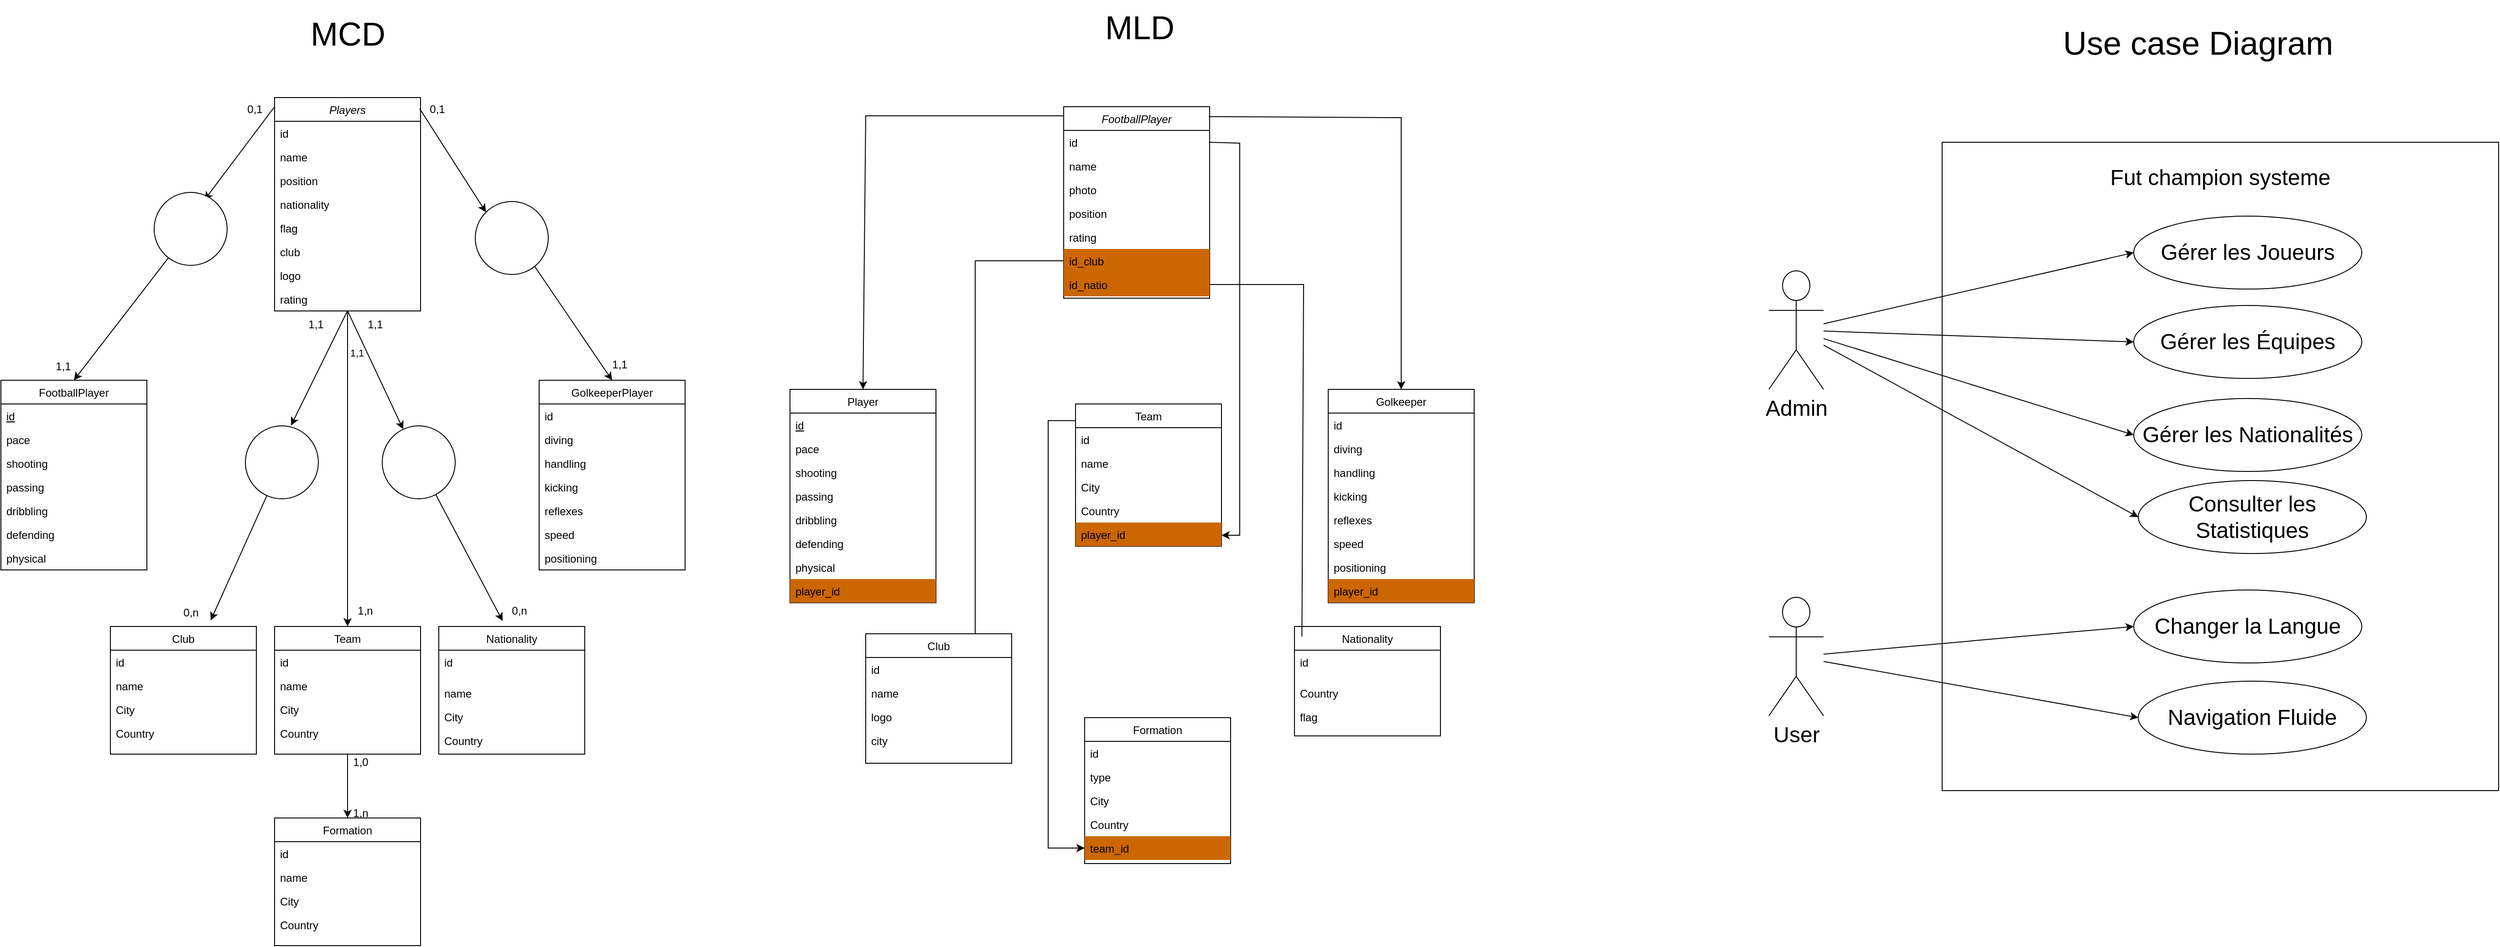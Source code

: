 <mxfile version="25.0.3" pages="3">
  <diagram id="C5RBs43oDa-KdzZeNtuy" name="Page-1">
    <mxGraphModel dx="4387" dy="1326" grid="1" gridSize="10" guides="1" tooltips="1" connect="1" arrows="1" fold="1" page="1" pageScale="1" pageWidth="827" pageHeight="1169" math="0" shadow="0">
      <root>
        <mxCell id="WIyWlLk6GJQsqaUBKTNV-0" />
        <mxCell id="WIyWlLk6GJQsqaUBKTNV-1" parent="WIyWlLk6GJQsqaUBKTNV-0" />
        <mxCell id="zkfFHV4jXpPFQw0GAbJ--0" value="Players" style="swimlane;fontStyle=2;align=center;verticalAlign=top;childLayout=stackLayout;horizontal=1;startSize=26;horizontalStack=0;resizeParent=1;resizeLast=0;collapsible=1;marginBottom=0;rounded=0;shadow=0;strokeWidth=1;" parent="WIyWlLk6GJQsqaUBKTNV-1" vertex="1">
          <mxGeometry x="-488" y="110" width="160" height="234" as="geometry">
            <mxRectangle x="230" y="140" width="160" height="26" as="alternateBounds" />
          </mxGeometry>
        </mxCell>
        <mxCell id="zkfFHV4jXpPFQw0GAbJ--5" value="id" style="text;align=left;verticalAlign=top;spacingLeft=4;spacingRight=4;overflow=hidden;rotatable=0;points=[[0,0.5],[1,0.5]];portConstraint=eastwest;" parent="zkfFHV4jXpPFQw0GAbJ--0" vertex="1">
          <mxGeometry y="26" width="160" height="26" as="geometry" />
        </mxCell>
        <mxCell id="zkfFHV4jXpPFQw0GAbJ--1" value="name" style="text;align=left;verticalAlign=top;spacingLeft=4;spacingRight=4;overflow=hidden;rotatable=0;points=[[0,0.5],[1,0.5]];portConstraint=eastwest;" parent="zkfFHV4jXpPFQw0GAbJ--0" vertex="1">
          <mxGeometry y="52" width="160" height="26" as="geometry" />
        </mxCell>
        <mxCell id="J0uEEC9_eExeCqjx7-ZQ-7" value="position" style="text;align=left;verticalAlign=top;spacingLeft=4;spacingRight=4;overflow=hidden;rotatable=0;points=[[0,0.5],[1,0.5]];portConstraint=eastwest;rounded=0;shadow=0;html=0;" parent="zkfFHV4jXpPFQw0GAbJ--0" vertex="1">
          <mxGeometry y="78" width="160" height="26" as="geometry" />
        </mxCell>
        <mxCell id="zkfFHV4jXpPFQw0GAbJ--3" value="nationality" style="text;align=left;verticalAlign=top;spacingLeft=4;spacingRight=4;overflow=hidden;rotatable=0;points=[[0,0.5],[1,0.5]];portConstraint=eastwest;rounded=0;shadow=0;html=0;" parent="zkfFHV4jXpPFQw0GAbJ--0" vertex="1">
          <mxGeometry y="104" width="160" height="26" as="geometry" />
        </mxCell>
        <mxCell id="J0uEEC9_eExeCqjx7-ZQ-0" value="flag" style="text;align=left;verticalAlign=top;spacingLeft=4;spacingRight=4;overflow=hidden;rotatable=0;points=[[0,0.5],[1,0.5]];portConstraint=eastwest;rounded=0;shadow=0;html=0;" parent="zkfFHV4jXpPFQw0GAbJ--0" vertex="1">
          <mxGeometry y="130" width="160" height="26" as="geometry" />
        </mxCell>
        <mxCell id="J0uEEC9_eExeCqjx7-ZQ-6" value="club" style="text;align=left;verticalAlign=top;spacingLeft=4;spacingRight=4;overflow=hidden;rotatable=0;points=[[0,0.5],[1,0.5]];portConstraint=eastwest;rounded=0;shadow=0;html=0;" parent="zkfFHV4jXpPFQw0GAbJ--0" vertex="1">
          <mxGeometry y="156" width="160" height="26" as="geometry" />
        </mxCell>
        <mxCell id="J0uEEC9_eExeCqjx7-ZQ-5" value="logo" style="text;align=left;verticalAlign=top;spacingLeft=4;spacingRight=4;overflow=hidden;rotatable=0;points=[[0,0.5],[1,0.5]];portConstraint=eastwest;rounded=0;shadow=0;html=0;" parent="zkfFHV4jXpPFQw0GAbJ--0" vertex="1">
          <mxGeometry y="182" width="160" height="26" as="geometry" />
        </mxCell>
        <mxCell id="J0uEEC9_eExeCqjx7-ZQ-4" value="rating" style="text;align=left;verticalAlign=top;spacingLeft=4;spacingRight=4;overflow=hidden;rotatable=0;points=[[0,0.5],[1,0.5]];portConstraint=eastwest;rounded=0;shadow=0;html=0;" parent="zkfFHV4jXpPFQw0GAbJ--0" vertex="1">
          <mxGeometry y="208" width="160" height="26" as="geometry" />
        </mxCell>
        <mxCell id="zkfFHV4jXpPFQw0GAbJ--6" value="FootballPlayer" style="swimlane;fontStyle=0;align=center;verticalAlign=top;childLayout=stackLayout;horizontal=1;startSize=26;horizontalStack=0;resizeParent=1;resizeLast=0;collapsible=1;marginBottom=0;rounded=0;shadow=0;strokeWidth=1;" parent="WIyWlLk6GJQsqaUBKTNV-1" vertex="1">
          <mxGeometry x="-788" y="420" width="160" height="208" as="geometry">
            <mxRectangle x="130" y="380" width="160" height="26" as="alternateBounds" />
          </mxGeometry>
        </mxCell>
        <mxCell id="zkfFHV4jXpPFQw0GAbJ--10" value="id" style="text;align=left;verticalAlign=top;spacingLeft=4;spacingRight=4;overflow=hidden;rotatable=0;points=[[0,0.5],[1,0.5]];portConstraint=eastwest;fontStyle=4" parent="zkfFHV4jXpPFQw0GAbJ--6" vertex="1">
          <mxGeometry y="26" width="160" height="26" as="geometry" />
        </mxCell>
        <mxCell id="zkfFHV4jXpPFQw0GAbJ--7" value="pace" style="text;align=left;verticalAlign=top;spacingLeft=4;spacingRight=4;overflow=hidden;rotatable=0;points=[[0,0.5],[1,0.5]];portConstraint=eastwest;" parent="zkfFHV4jXpPFQw0GAbJ--6" vertex="1">
          <mxGeometry y="52" width="160" height="26" as="geometry" />
        </mxCell>
        <mxCell id="zkfFHV4jXpPFQw0GAbJ--8" value="shooting" style="text;align=left;verticalAlign=top;spacingLeft=4;spacingRight=4;overflow=hidden;rotatable=0;points=[[0,0.5],[1,0.5]];portConstraint=eastwest;rounded=0;shadow=0;html=0;" parent="zkfFHV4jXpPFQw0GAbJ--6" vertex="1">
          <mxGeometry y="78" width="160" height="26" as="geometry" />
        </mxCell>
        <mxCell id="zkfFHV4jXpPFQw0GAbJ--11" value="passing" style="text;align=left;verticalAlign=top;spacingLeft=4;spacingRight=4;overflow=hidden;rotatable=0;points=[[0,0.5],[1,0.5]];portConstraint=eastwest;" parent="zkfFHV4jXpPFQw0GAbJ--6" vertex="1">
          <mxGeometry y="104" width="160" height="26" as="geometry" />
        </mxCell>
        <mxCell id="J0uEEC9_eExeCqjx7-ZQ-12" value="dribbling" style="text;align=left;verticalAlign=top;spacingLeft=4;spacingRight=4;overflow=hidden;rotatable=0;points=[[0,0.5],[1,0.5]];portConstraint=eastwest;" parent="zkfFHV4jXpPFQw0GAbJ--6" vertex="1">
          <mxGeometry y="130" width="160" height="26" as="geometry" />
        </mxCell>
        <mxCell id="J0uEEC9_eExeCqjx7-ZQ-13" value="defending" style="text;align=left;verticalAlign=top;spacingLeft=4;spacingRight=4;overflow=hidden;rotatable=0;points=[[0,0.5],[1,0.5]];portConstraint=eastwest;" parent="zkfFHV4jXpPFQw0GAbJ--6" vertex="1">
          <mxGeometry y="156" width="160" height="26" as="geometry" />
        </mxCell>
        <mxCell id="J0uEEC9_eExeCqjx7-ZQ-14" value="physical" style="text;align=left;verticalAlign=top;spacingLeft=4;spacingRight=4;overflow=hidden;rotatable=0;points=[[0,0.5],[1,0.5]];portConstraint=eastwest;" parent="zkfFHV4jXpPFQw0GAbJ--6" vertex="1">
          <mxGeometry y="182" width="160" height="26" as="geometry" />
        </mxCell>
        <mxCell id="zkfFHV4jXpPFQw0GAbJ--13" value="GolkeeperPlayer" style="swimlane;fontStyle=0;align=center;verticalAlign=top;childLayout=stackLayout;horizontal=1;startSize=26;horizontalStack=0;resizeParent=1;resizeLast=0;collapsible=1;marginBottom=0;rounded=0;shadow=0;strokeWidth=1;" parent="WIyWlLk6GJQsqaUBKTNV-1" vertex="1">
          <mxGeometry x="-198" y="420" width="160" height="208" as="geometry">
            <mxRectangle x="340" y="380" width="170" height="26" as="alternateBounds" />
          </mxGeometry>
        </mxCell>
        <mxCell id="zkfFHV4jXpPFQw0GAbJ--14" value="id" style="text;align=left;verticalAlign=top;spacingLeft=4;spacingRight=4;overflow=hidden;rotatable=0;points=[[0,0.5],[1,0.5]];portConstraint=eastwest;" parent="zkfFHV4jXpPFQw0GAbJ--13" vertex="1">
          <mxGeometry y="26" width="160" height="26" as="geometry" />
        </mxCell>
        <mxCell id="J0uEEC9_eExeCqjx7-ZQ-3" value="diving" style="text;align=left;verticalAlign=top;spacingLeft=4;spacingRight=4;overflow=hidden;rotatable=0;points=[[0,0.5],[1,0.5]];portConstraint=eastwest;rounded=0;shadow=0;html=0;" parent="zkfFHV4jXpPFQw0GAbJ--13" vertex="1">
          <mxGeometry y="52" width="160" height="26" as="geometry" />
        </mxCell>
        <mxCell id="J0uEEC9_eExeCqjx7-ZQ-2" value="handling" style="text;align=left;verticalAlign=top;spacingLeft=4;spacingRight=4;overflow=hidden;rotatable=0;points=[[0,0.5],[1,0.5]];portConstraint=eastwest;rounded=0;shadow=0;html=0;" parent="zkfFHV4jXpPFQw0GAbJ--13" vertex="1">
          <mxGeometry y="78" width="160" height="26" as="geometry" />
        </mxCell>
        <mxCell id="J0uEEC9_eExeCqjx7-ZQ-1" value="kicking" style="text;align=left;verticalAlign=top;spacingLeft=4;spacingRight=4;overflow=hidden;rotatable=0;points=[[0,0.5],[1,0.5]];portConstraint=eastwest;rounded=0;shadow=0;html=0;" parent="zkfFHV4jXpPFQw0GAbJ--13" vertex="1">
          <mxGeometry y="104" width="160" height="26" as="geometry" />
        </mxCell>
        <mxCell id="J0uEEC9_eExeCqjx7-ZQ-9" value="reflexes" style="text;align=left;verticalAlign=top;spacingLeft=4;spacingRight=4;overflow=hidden;rotatable=0;points=[[0,0.5],[1,0.5]];portConstraint=eastwest;rounded=0;shadow=0;html=0;" parent="zkfFHV4jXpPFQw0GAbJ--13" vertex="1">
          <mxGeometry y="130" width="160" height="26" as="geometry" />
        </mxCell>
        <mxCell id="J0uEEC9_eExeCqjx7-ZQ-10" value="speed" style="text;align=left;verticalAlign=top;spacingLeft=4;spacingRight=4;overflow=hidden;rotatable=0;points=[[0,0.5],[1,0.5]];portConstraint=eastwest;rounded=0;shadow=0;html=0;" parent="zkfFHV4jXpPFQw0GAbJ--13" vertex="1">
          <mxGeometry y="156" width="160" height="26" as="geometry" />
        </mxCell>
        <mxCell id="J0uEEC9_eExeCqjx7-ZQ-11" value="positioning" style="text;align=left;verticalAlign=top;spacingLeft=4;spacingRight=4;overflow=hidden;rotatable=0;points=[[0,0.5],[1,0.5]];portConstraint=eastwest;rounded=0;shadow=0;html=0;" parent="zkfFHV4jXpPFQw0GAbJ--13" vertex="1">
          <mxGeometry y="182" width="160" height="26" as="geometry" />
        </mxCell>
        <mxCell id="zkfFHV4jXpPFQw0GAbJ--17" value="Club" style="swimlane;fontStyle=0;align=center;verticalAlign=top;childLayout=stackLayout;horizontal=1;startSize=26;horizontalStack=0;resizeParent=1;resizeLast=0;collapsible=1;marginBottom=0;rounded=0;shadow=0;strokeWidth=1;" parent="WIyWlLk6GJQsqaUBKTNV-1" vertex="1">
          <mxGeometry x="-668" y="690" width="160" height="140" as="geometry">
            <mxRectangle x="550" y="140" width="160" height="26" as="alternateBounds" />
          </mxGeometry>
        </mxCell>
        <mxCell id="zkfFHV4jXpPFQw0GAbJ--18" value="id" style="text;align=left;verticalAlign=top;spacingLeft=4;spacingRight=4;overflow=hidden;rotatable=0;points=[[0,0.5],[1,0.5]];portConstraint=eastwest;" parent="zkfFHV4jXpPFQw0GAbJ--17" vertex="1">
          <mxGeometry y="26" width="160" height="26" as="geometry" />
        </mxCell>
        <mxCell id="zkfFHV4jXpPFQw0GAbJ--20" value="name" style="text;align=left;verticalAlign=top;spacingLeft=4;spacingRight=4;overflow=hidden;rotatable=0;points=[[0,0.5],[1,0.5]];portConstraint=eastwest;rounded=0;shadow=0;html=0;" parent="zkfFHV4jXpPFQw0GAbJ--17" vertex="1">
          <mxGeometry y="52" width="160" height="26" as="geometry" />
        </mxCell>
        <mxCell id="zkfFHV4jXpPFQw0GAbJ--19" value="City" style="text;align=left;verticalAlign=top;spacingLeft=4;spacingRight=4;overflow=hidden;rotatable=0;points=[[0,0.5],[1,0.5]];portConstraint=eastwest;rounded=0;shadow=0;html=0;" parent="zkfFHV4jXpPFQw0GAbJ--17" vertex="1">
          <mxGeometry y="78" width="160" height="26" as="geometry" />
        </mxCell>
        <mxCell id="zkfFHV4jXpPFQw0GAbJ--22" value="Country" style="text;align=left;verticalAlign=top;spacingLeft=4;spacingRight=4;overflow=hidden;rotatable=0;points=[[0,0.5],[1,0.5]];portConstraint=eastwest;rounded=0;shadow=0;html=0;" parent="zkfFHV4jXpPFQw0GAbJ--17" vertex="1">
          <mxGeometry y="104" width="160" height="26" as="geometry" />
        </mxCell>
        <mxCell id="J0uEEC9_eExeCqjx7-ZQ-16" value="Nationality" style="swimlane;fontStyle=0;align=center;verticalAlign=top;childLayout=stackLayout;horizontal=1;startSize=26;horizontalStack=0;resizeParent=1;resizeLast=0;collapsible=1;marginBottom=0;rounded=0;shadow=0;strokeWidth=1;" parent="WIyWlLk6GJQsqaUBKTNV-1" vertex="1">
          <mxGeometry x="-308" y="690" width="160" height="140" as="geometry">
            <mxRectangle x="550" y="140" width="160" height="26" as="alternateBounds" />
          </mxGeometry>
        </mxCell>
        <mxCell id="J0uEEC9_eExeCqjx7-ZQ-17" value="id" style="text;align=left;verticalAlign=top;spacingLeft=4;spacingRight=4;overflow=hidden;rotatable=0;points=[[0,0.5],[1,0.5]];portConstraint=eastwest;" parent="J0uEEC9_eExeCqjx7-ZQ-16" vertex="1">
          <mxGeometry y="26" width="160" height="34" as="geometry" />
        </mxCell>
        <mxCell id="J0uEEC9_eExeCqjx7-ZQ-18" value="name" style="text;align=left;verticalAlign=top;spacingLeft=4;spacingRight=4;overflow=hidden;rotatable=0;points=[[0,0.5],[1,0.5]];portConstraint=eastwest;rounded=0;shadow=0;html=0;" parent="J0uEEC9_eExeCqjx7-ZQ-16" vertex="1">
          <mxGeometry y="60" width="160" height="26" as="geometry" />
        </mxCell>
        <mxCell id="J0uEEC9_eExeCqjx7-ZQ-19" value="City" style="text;align=left;verticalAlign=top;spacingLeft=4;spacingRight=4;overflow=hidden;rotatable=0;points=[[0,0.5],[1,0.5]];portConstraint=eastwest;rounded=0;shadow=0;html=0;" parent="J0uEEC9_eExeCqjx7-ZQ-16" vertex="1">
          <mxGeometry y="86" width="160" height="26" as="geometry" />
        </mxCell>
        <mxCell id="J0uEEC9_eExeCqjx7-ZQ-20" value="Country" style="text;align=left;verticalAlign=top;spacingLeft=4;spacingRight=4;overflow=hidden;rotatable=0;points=[[0,0.5],[1,0.5]];portConstraint=eastwest;rounded=0;shadow=0;html=0;" parent="J0uEEC9_eExeCqjx7-ZQ-16" vertex="1">
          <mxGeometry y="112" width="160" height="26" as="geometry" />
        </mxCell>
        <mxCell id="J0uEEC9_eExeCqjx7-ZQ-32" style="edgeStyle=orthogonalEdgeStyle;rounded=0;orthogonalLoop=1;jettySize=auto;html=1;exitX=0.5;exitY=1;exitDx=0;exitDy=0;entryX=0.5;entryY=0;entryDx=0;entryDy=0;" parent="WIyWlLk6GJQsqaUBKTNV-1" source="J0uEEC9_eExeCqjx7-ZQ-21" target="J0uEEC9_eExeCqjx7-ZQ-26" edge="1">
          <mxGeometry relative="1" as="geometry" />
        </mxCell>
        <mxCell id="J0uEEC9_eExeCqjx7-ZQ-21" value="Team" style="swimlane;fontStyle=0;align=center;verticalAlign=top;childLayout=stackLayout;horizontal=1;startSize=26;horizontalStack=0;resizeParent=1;resizeLast=0;collapsible=1;marginBottom=0;rounded=0;shadow=0;strokeWidth=1;" parent="WIyWlLk6GJQsqaUBKTNV-1" vertex="1">
          <mxGeometry x="-488" y="690" width="160" height="140" as="geometry">
            <mxRectangle x="550" y="140" width="160" height="26" as="alternateBounds" />
          </mxGeometry>
        </mxCell>
        <mxCell id="J0uEEC9_eExeCqjx7-ZQ-22" value="id" style="text;align=left;verticalAlign=top;spacingLeft=4;spacingRight=4;overflow=hidden;rotatable=0;points=[[0,0.5],[1,0.5]];portConstraint=eastwest;" parent="J0uEEC9_eExeCqjx7-ZQ-21" vertex="1">
          <mxGeometry y="26" width="160" height="26" as="geometry" />
        </mxCell>
        <mxCell id="J0uEEC9_eExeCqjx7-ZQ-23" value="name" style="text;align=left;verticalAlign=top;spacingLeft=4;spacingRight=4;overflow=hidden;rotatable=0;points=[[0,0.5],[1,0.5]];portConstraint=eastwest;rounded=0;shadow=0;html=0;" parent="J0uEEC9_eExeCqjx7-ZQ-21" vertex="1">
          <mxGeometry y="52" width="160" height="26" as="geometry" />
        </mxCell>
        <mxCell id="J0uEEC9_eExeCqjx7-ZQ-24" value="City" style="text;align=left;verticalAlign=top;spacingLeft=4;spacingRight=4;overflow=hidden;rotatable=0;points=[[0,0.5],[1,0.5]];portConstraint=eastwest;rounded=0;shadow=0;html=0;" parent="J0uEEC9_eExeCqjx7-ZQ-21" vertex="1">
          <mxGeometry y="78" width="160" height="26" as="geometry" />
        </mxCell>
        <mxCell id="J0uEEC9_eExeCqjx7-ZQ-25" value="Country" style="text;align=left;verticalAlign=top;spacingLeft=4;spacingRight=4;overflow=hidden;rotatable=0;points=[[0,0.5],[1,0.5]];portConstraint=eastwest;rounded=0;shadow=0;html=0;" parent="J0uEEC9_eExeCqjx7-ZQ-21" vertex="1">
          <mxGeometry y="104" width="160" height="26" as="geometry" />
        </mxCell>
        <mxCell id="J0uEEC9_eExeCqjx7-ZQ-26" value="Formation" style="swimlane;fontStyle=0;align=center;verticalAlign=top;childLayout=stackLayout;horizontal=1;startSize=26;horizontalStack=0;resizeParent=1;resizeLast=0;collapsible=1;marginBottom=0;rounded=0;shadow=0;strokeWidth=1;" parent="WIyWlLk6GJQsqaUBKTNV-1" vertex="1">
          <mxGeometry x="-488" y="900" width="160" height="140" as="geometry">
            <mxRectangle x="550" y="140" width="160" height="26" as="alternateBounds" />
          </mxGeometry>
        </mxCell>
        <mxCell id="J0uEEC9_eExeCqjx7-ZQ-27" value="id" style="text;align=left;verticalAlign=top;spacingLeft=4;spacingRight=4;overflow=hidden;rotatable=0;points=[[0,0.5],[1,0.5]];portConstraint=eastwest;" parent="J0uEEC9_eExeCqjx7-ZQ-26" vertex="1">
          <mxGeometry y="26" width="160" height="26" as="geometry" />
        </mxCell>
        <mxCell id="J0uEEC9_eExeCqjx7-ZQ-28" value="name" style="text;align=left;verticalAlign=top;spacingLeft=4;spacingRight=4;overflow=hidden;rotatable=0;points=[[0,0.5],[1,0.5]];portConstraint=eastwest;rounded=0;shadow=0;html=0;" parent="J0uEEC9_eExeCqjx7-ZQ-26" vertex="1">
          <mxGeometry y="52" width="160" height="26" as="geometry" />
        </mxCell>
        <mxCell id="J0uEEC9_eExeCqjx7-ZQ-29" value="City" style="text;align=left;verticalAlign=top;spacingLeft=4;spacingRight=4;overflow=hidden;rotatable=0;points=[[0,0.5],[1,0.5]];portConstraint=eastwest;rounded=0;shadow=0;html=0;" parent="J0uEEC9_eExeCqjx7-ZQ-26" vertex="1">
          <mxGeometry y="78" width="160" height="26" as="geometry" />
        </mxCell>
        <mxCell id="J0uEEC9_eExeCqjx7-ZQ-30" value="Country" style="text;align=left;verticalAlign=top;spacingLeft=4;spacingRight=4;overflow=hidden;rotatable=0;points=[[0,0.5],[1,0.5]];portConstraint=eastwest;rounded=0;shadow=0;html=0;" parent="J0uEEC9_eExeCqjx7-ZQ-26" vertex="1">
          <mxGeometry y="104" width="160" height="26" as="geometry" />
        </mxCell>
        <mxCell id="J0uEEC9_eExeCqjx7-ZQ-42" value="" style="edgeStyle=none;orthogonalLoop=1;jettySize=auto;html=1;rounded=0;exitX=0.5;exitY=1;exitDx=0;exitDy=0;entryX=0.5;entryY=0;entryDx=0;entryDy=0;" parent="WIyWlLk6GJQsqaUBKTNV-1" source="zkfFHV4jXpPFQw0GAbJ--0" target="J0uEEC9_eExeCqjx7-ZQ-21" edge="1">
          <mxGeometry width="80" relative="1" as="geometry">
            <mxPoint x="-328" y="370" as="sourcePoint" />
            <mxPoint x="-248" y="370" as="targetPoint" />
            <Array as="points">
              <mxPoint x="-408" y="500" />
            </Array>
          </mxGeometry>
        </mxCell>
        <mxCell id="J0uEEC9_eExeCqjx7-ZQ-194" value="1,1" style="edgeLabel;html=1;align=center;verticalAlign=middle;resizable=0;points=[];" parent="J0uEEC9_eExeCqjx7-ZQ-42" vertex="1" connectable="0">
          <mxGeometry x="-0.747" y="5" relative="1" as="geometry">
            <mxPoint x="5" y="2" as="offset" />
          </mxGeometry>
        </mxCell>
        <mxCell id="J0uEEC9_eExeCqjx7-ZQ-43" value="" style="edgeStyle=none;orthogonalLoop=1;jettySize=auto;html=1;rounded=0;entryX=0.5;entryY=0;entryDx=0;entryDy=0;" parent="WIyWlLk6GJQsqaUBKTNV-1" source="J0uEEC9_eExeCqjx7-ZQ-104" edge="1">
          <mxGeometry width="80" relative="1" as="geometry">
            <mxPoint x="-408" y="344" as="sourcePoint" />
            <mxPoint x="-238.0" y="684" as="targetPoint" />
            <Array as="points" />
          </mxGeometry>
        </mxCell>
        <mxCell id="J0uEEC9_eExeCqjx7-ZQ-44" value="" style="edgeStyle=none;orthogonalLoop=1;jettySize=auto;html=1;rounded=0;entryX=0.626;entryY=-0.005;entryDx=0;entryDy=0;entryPerimeter=0;" parent="WIyWlLk6GJQsqaUBKTNV-1" source="J0uEEC9_eExeCqjx7-ZQ-106" edge="1">
          <mxGeometry width="80" relative="1" as="geometry">
            <mxPoint x="-408.16" y="344" as="sourcePoint" />
            <mxPoint x="-558.0" y="683.3" as="targetPoint" />
            <Array as="points" />
          </mxGeometry>
        </mxCell>
        <mxCell id="J0uEEC9_eExeCqjx7-ZQ-45" value="" style="edgeStyle=none;orthogonalLoop=1;jettySize=auto;html=1;rounded=0;entryX=0.5;entryY=0;entryDx=0;entryDy=0;" parent="WIyWlLk6GJQsqaUBKTNV-1" target="zkfFHV4jXpPFQw0GAbJ--13" edge="1">
          <mxGeometry width="80" relative="1" as="geometry">
            <mxPoint x="-220" y="270" as="sourcePoint" />
            <mxPoint x="-388" y="710" as="targetPoint" />
            <Array as="points" />
          </mxGeometry>
        </mxCell>
        <mxCell id="J0uEEC9_eExeCqjx7-ZQ-46" value="" style="edgeStyle=none;orthogonalLoop=1;jettySize=auto;html=1;rounded=0;entryX=0.5;entryY=0;entryDx=0;entryDy=0;" parent="WIyWlLk6GJQsqaUBKTNV-1" source="J0uEEC9_eExeCqjx7-ZQ-102" target="zkfFHV4jXpPFQw0GAbJ--6" edge="1">
          <mxGeometry width="80" relative="1" as="geometry">
            <mxPoint x="-488" y="120" as="sourcePoint" />
            <mxPoint x="-548.0" y="693.3" as="targetPoint" />
            <Array as="points" />
          </mxGeometry>
        </mxCell>
        <mxCell id="J0uEEC9_eExeCqjx7-ZQ-47" value="&lt;font style=&quot;font-size: 36px;&quot;&gt;MCD&lt;/font&gt;" style="text;html=1;align=center;verticalAlign=middle;resizable=0;points=[];autosize=1;strokeColor=none;fillColor=none;" parent="WIyWlLk6GJQsqaUBKTNV-1" vertex="1">
          <mxGeometry x="-463" y="10" width="110" height="60" as="geometry" />
        </mxCell>
        <mxCell id="J0uEEC9_eExeCqjx7-ZQ-48" value="FootballPlayer" style="swimlane;fontStyle=2;align=center;verticalAlign=top;childLayout=stackLayout;horizontal=1;startSize=26;horizontalStack=0;resizeParent=1;resizeLast=0;collapsible=1;marginBottom=0;rounded=0;shadow=0;strokeWidth=1;" parent="WIyWlLk6GJQsqaUBKTNV-1" vertex="1">
          <mxGeometry x="377" y="120" width="160" height="210" as="geometry">
            <mxRectangle x="230" y="140" width="160" height="26" as="alternateBounds" />
          </mxGeometry>
        </mxCell>
        <mxCell id="J0uEEC9_eExeCqjx7-ZQ-49" value="id" style="text;align=left;verticalAlign=top;spacingLeft=4;spacingRight=4;overflow=hidden;rotatable=0;points=[[0,0.5],[1,0.5]];portConstraint=eastwest;" parent="J0uEEC9_eExeCqjx7-ZQ-48" vertex="1">
          <mxGeometry y="26" width="160" height="26" as="geometry" />
        </mxCell>
        <mxCell id="J0uEEC9_eExeCqjx7-ZQ-50" value="name" style="text;align=left;verticalAlign=top;spacingLeft=4;spacingRight=4;overflow=hidden;rotatable=0;points=[[0,0.5],[1,0.5]];portConstraint=eastwest;" parent="J0uEEC9_eExeCqjx7-ZQ-48" vertex="1">
          <mxGeometry y="52" width="160" height="26" as="geometry" />
        </mxCell>
        <mxCell id="BlBZRMwSy27uyWH9Kn3s-35" value="photo" style="text;align=left;verticalAlign=top;spacingLeft=4;spacingRight=4;overflow=hidden;rotatable=0;points=[[0,0.5],[1,0.5]];portConstraint=eastwest;rounded=0;shadow=0;html=0;" vertex="1" parent="J0uEEC9_eExeCqjx7-ZQ-48">
          <mxGeometry y="78" width="160" height="26" as="geometry" />
        </mxCell>
        <mxCell id="J0uEEC9_eExeCqjx7-ZQ-51" value="position" style="text;align=left;verticalAlign=top;spacingLeft=4;spacingRight=4;overflow=hidden;rotatable=0;points=[[0,0.5],[1,0.5]];portConstraint=eastwest;rounded=0;shadow=0;html=0;" parent="J0uEEC9_eExeCqjx7-ZQ-48" vertex="1">
          <mxGeometry y="104" width="160" height="26" as="geometry" />
        </mxCell>
        <mxCell id="J0uEEC9_eExeCqjx7-ZQ-56" value="rating" style="text;align=left;verticalAlign=top;spacingLeft=4;spacingRight=4;overflow=hidden;rotatable=0;points=[[0,0.5],[1,0.5]];portConstraint=eastwest;rounded=0;shadow=0;html=0;" parent="J0uEEC9_eExeCqjx7-ZQ-48" vertex="1">
          <mxGeometry y="130" width="160" height="26" as="geometry" />
        </mxCell>
        <mxCell id="J0uEEC9_eExeCqjx7-ZQ-114" value="id_club" style="text;align=left;verticalAlign=top;spacingLeft=4;spacingRight=4;overflow=hidden;rotatable=0;points=[[0,0.5],[1,0.5]];portConstraint=eastwest;rounded=0;shadow=0;html=0;fillColor=#CC6600;" parent="J0uEEC9_eExeCqjx7-ZQ-48" vertex="1">
          <mxGeometry y="156" width="160" height="26" as="geometry" />
        </mxCell>
        <mxCell id="J0uEEC9_eExeCqjx7-ZQ-111" value="id_natio" style="text;align=left;verticalAlign=top;spacingLeft=4;spacingRight=4;overflow=hidden;rotatable=0;points=[[0,0.5],[1,0.5]];portConstraint=eastwest;rounded=0;shadow=0;html=0;fillColor=#CC6600;" parent="J0uEEC9_eExeCqjx7-ZQ-48" vertex="1">
          <mxGeometry y="182" width="160" height="26" as="geometry" />
        </mxCell>
        <mxCell id="J0uEEC9_eExeCqjx7-ZQ-57" value="Player" style="swimlane;fontStyle=0;align=center;verticalAlign=top;childLayout=stackLayout;horizontal=1;startSize=26;horizontalStack=0;resizeParent=1;resizeLast=0;collapsible=1;marginBottom=0;rounded=0;shadow=0;strokeWidth=1;" parent="WIyWlLk6GJQsqaUBKTNV-1" vertex="1">
          <mxGeometry x="77" y="430" width="160" height="234" as="geometry">
            <mxRectangle x="130" y="380" width="160" height="26" as="alternateBounds" />
          </mxGeometry>
        </mxCell>
        <mxCell id="J0uEEC9_eExeCqjx7-ZQ-58" value="id" style="text;align=left;verticalAlign=top;spacingLeft=4;spacingRight=4;overflow=hidden;rotatable=0;points=[[0,0.5],[1,0.5]];portConstraint=eastwest;fontStyle=4" parent="J0uEEC9_eExeCqjx7-ZQ-57" vertex="1">
          <mxGeometry y="26" width="160" height="26" as="geometry" />
        </mxCell>
        <mxCell id="J0uEEC9_eExeCqjx7-ZQ-59" value="pace" style="text;align=left;verticalAlign=top;spacingLeft=4;spacingRight=4;overflow=hidden;rotatable=0;points=[[0,0.5],[1,0.5]];portConstraint=eastwest;" parent="J0uEEC9_eExeCqjx7-ZQ-57" vertex="1">
          <mxGeometry y="52" width="160" height="26" as="geometry" />
        </mxCell>
        <mxCell id="J0uEEC9_eExeCqjx7-ZQ-60" value="shooting" style="text;align=left;verticalAlign=top;spacingLeft=4;spacingRight=4;overflow=hidden;rotatable=0;points=[[0,0.5],[1,0.5]];portConstraint=eastwest;rounded=0;shadow=0;html=0;" parent="J0uEEC9_eExeCqjx7-ZQ-57" vertex="1">
          <mxGeometry y="78" width="160" height="26" as="geometry" />
        </mxCell>
        <mxCell id="J0uEEC9_eExeCqjx7-ZQ-61" value="passing" style="text;align=left;verticalAlign=top;spacingLeft=4;spacingRight=4;overflow=hidden;rotatable=0;points=[[0,0.5],[1,0.5]];portConstraint=eastwest;" parent="J0uEEC9_eExeCqjx7-ZQ-57" vertex="1">
          <mxGeometry y="104" width="160" height="26" as="geometry" />
        </mxCell>
        <mxCell id="J0uEEC9_eExeCqjx7-ZQ-62" value="dribbling" style="text;align=left;verticalAlign=top;spacingLeft=4;spacingRight=4;overflow=hidden;rotatable=0;points=[[0,0.5],[1,0.5]];portConstraint=eastwest;" parent="J0uEEC9_eExeCqjx7-ZQ-57" vertex="1">
          <mxGeometry y="130" width="160" height="26" as="geometry" />
        </mxCell>
        <mxCell id="J0uEEC9_eExeCqjx7-ZQ-63" value="defending" style="text;align=left;verticalAlign=top;spacingLeft=4;spacingRight=4;overflow=hidden;rotatable=0;points=[[0,0.5],[1,0.5]];portConstraint=eastwest;" parent="J0uEEC9_eExeCqjx7-ZQ-57" vertex="1">
          <mxGeometry y="156" width="160" height="26" as="geometry" />
        </mxCell>
        <mxCell id="J0uEEC9_eExeCqjx7-ZQ-64" value="physical" style="text;align=left;verticalAlign=top;spacingLeft=4;spacingRight=4;overflow=hidden;rotatable=0;points=[[0,0.5],[1,0.5]];portConstraint=eastwest;" parent="J0uEEC9_eExeCqjx7-ZQ-57" vertex="1">
          <mxGeometry y="182" width="160" height="26" as="geometry" />
        </mxCell>
        <mxCell id="J0uEEC9_eExeCqjx7-ZQ-117" value="player_id" style="text;align=left;verticalAlign=top;spacingLeft=4;spacingRight=4;overflow=hidden;rotatable=0;points=[[0,0.5],[1,0.5]];portConstraint=eastwest;rounded=0;shadow=0;html=0;fillColor=#CC6600;" parent="J0uEEC9_eExeCqjx7-ZQ-57" vertex="1">
          <mxGeometry y="208" width="160" height="26" as="geometry" />
        </mxCell>
        <mxCell id="J0uEEC9_eExeCqjx7-ZQ-65" value="Golkeeper" style="swimlane;fontStyle=0;align=center;verticalAlign=top;childLayout=stackLayout;horizontal=1;startSize=26;horizontalStack=0;resizeParent=1;resizeLast=0;collapsible=1;marginBottom=0;rounded=0;shadow=0;strokeWidth=1;" parent="WIyWlLk6GJQsqaUBKTNV-1" vertex="1">
          <mxGeometry x="667" y="430" width="160" height="234" as="geometry">
            <mxRectangle x="340" y="380" width="170" height="26" as="alternateBounds" />
          </mxGeometry>
        </mxCell>
        <mxCell id="J0uEEC9_eExeCqjx7-ZQ-66" value="id" style="text;align=left;verticalAlign=top;spacingLeft=4;spacingRight=4;overflow=hidden;rotatable=0;points=[[0,0.5],[1,0.5]];portConstraint=eastwest;" parent="J0uEEC9_eExeCqjx7-ZQ-65" vertex="1">
          <mxGeometry y="26" width="160" height="26" as="geometry" />
        </mxCell>
        <mxCell id="J0uEEC9_eExeCqjx7-ZQ-67" value="diving" style="text;align=left;verticalAlign=top;spacingLeft=4;spacingRight=4;overflow=hidden;rotatable=0;points=[[0,0.5],[1,0.5]];portConstraint=eastwest;rounded=0;shadow=0;html=0;" parent="J0uEEC9_eExeCqjx7-ZQ-65" vertex="1">
          <mxGeometry y="52" width="160" height="26" as="geometry" />
        </mxCell>
        <mxCell id="J0uEEC9_eExeCqjx7-ZQ-68" value="handling" style="text;align=left;verticalAlign=top;spacingLeft=4;spacingRight=4;overflow=hidden;rotatable=0;points=[[0,0.5],[1,0.5]];portConstraint=eastwest;rounded=0;shadow=0;html=0;" parent="J0uEEC9_eExeCqjx7-ZQ-65" vertex="1">
          <mxGeometry y="78" width="160" height="26" as="geometry" />
        </mxCell>
        <mxCell id="J0uEEC9_eExeCqjx7-ZQ-69" value="kicking" style="text;align=left;verticalAlign=top;spacingLeft=4;spacingRight=4;overflow=hidden;rotatable=0;points=[[0,0.5],[1,0.5]];portConstraint=eastwest;rounded=0;shadow=0;html=0;" parent="J0uEEC9_eExeCqjx7-ZQ-65" vertex="1">
          <mxGeometry y="104" width="160" height="26" as="geometry" />
        </mxCell>
        <mxCell id="J0uEEC9_eExeCqjx7-ZQ-70" value="reflexes" style="text;align=left;verticalAlign=top;spacingLeft=4;spacingRight=4;overflow=hidden;rotatable=0;points=[[0,0.5],[1,0.5]];portConstraint=eastwest;rounded=0;shadow=0;html=0;" parent="J0uEEC9_eExeCqjx7-ZQ-65" vertex="1">
          <mxGeometry y="130" width="160" height="26" as="geometry" />
        </mxCell>
        <mxCell id="J0uEEC9_eExeCqjx7-ZQ-71" value="speed" style="text;align=left;verticalAlign=top;spacingLeft=4;spacingRight=4;overflow=hidden;rotatable=0;points=[[0,0.5],[1,0.5]];portConstraint=eastwest;rounded=0;shadow=0;html=0;" parent="J0uEEC9_eExeCqjx7-ZQ-65" vertex="1">
          <mxGeometry y="156" width="160" height="26" as="geometry" />
        </mxCell>
        <mxCell id="J0uEEC9_eExeCqjx7-ZQ-72" value="positioning" style="text;align=left;verticalAlign=top;spacingLeft=4;spacingRight=4;overflow=hidden;rotatable=0;points=[[0,0.5],[1,0.5]];portConstraint=eastwest;rounded=0;shadow=0;html=0;" parent="J0uEEC9_eExeCqjx7-ZQ-65" vertex="1">
          <mxGeometry y="182" width="160" height="26" as="geometry" />
        </mxCell>
        <mxCell id="J0uEEC9_eExeCqjx7-ZQ-115" value="player_id" style="text;align=left;verticalAlign=top;spacingLeft=4;spacingRight=4;overflow=hidden;rotatable=0;points=[[0,0.5],[1,0.5]];portConstraint=eastwest;rounded=0;shadow=0;html=0;fillColor=#CC6600;" parent="J0uEEC9_eExeCqjx7-ZQ-65" vertex="1">
          <mxGeometry y="208" width="160" height="26" as="geometry" />
        </mxCell>
        <mxCell id="J0uEEC9_eExeCqjx7-ZQ-73" value="Club" style="swimlane;fontStyle=0;align=center;verticalAlign=top;childLayout=stackLayout;horizontal=1;startSize=26;horizontalStack=0;resizeParent=1;resizeLast=0;collapsible=1;marginBottom=0;rounded=0;shadow=0;strokeWidth=1;" parent="WIyWlLk6GJQsqaUBKTNV-1" vertex="1">
          <mxGeometry x="160" y="698" width="160" height="142" as="geometry">
            <mxRectangle x="550" y="140" width="160" height="26" as="alternateBounds" />
          </mxGeometry>
        </mxCell>
        <mxCell id="J0uEEC9_eExeCqjx7-ZQ-74" value="id" style="text;align=left;verticalAlign=top;spacingLeft=4;spacingRight=4;overflow=hidden;rotatable=0;points=[[0,0.5],[1,0.5]];portConstraint=eastwest;" parent="J0uEEC9_eExeCqjx7-ZQ-73" vertex="1">
          <mxGeometry y="26" width="160" height="26" as="geometry" />
        </mxCell>
        <mxCell id="J0uEEC9_eExeCqjx7-ZQ-75" value="name" style="text;align=left;verticalAlign=top;spacingLeft=4;spacingRight=4;overflow=hidden;rotatable=0;points=[[0,0.5],[1,0.5]];portConstraint=eastwest;rounded=0;shadow=0;html=0;" parent="J0uEEC9_eExeCqjx7-ZQ-73" vertex="1">
          <mxGeometry y="52" width="160" height="26" as="geometry" />
        </mxCell>
        <mxCell id="J0uEEC9_eExeCqjx7-ZQ-76" value="logo" style="text;align=left;verticalAlign=top;spacingLeft=4;spacingRight=4;overflow=hidden;rotatable=0;points=[[0,0.5],[1,0.5]];portConstraint=eastwest;rounded=0;shadow=0;html=0;" parent="J0uEEC9_eExeCqjx7-ZQ-73" vertex="1">
          <mxGeometry y="78" width="160" height="26" as="geometry" />
        </mxCell>
        <mxCell id="J0uEEC9_eExeCqjx7-ZQ-77" value="city" style="text;align=left;verticalAlign=top;spacingLeft=4;spacingRight=4;overflow=hidden;rotatable=0;points=[[0,0.5],[1,0.5]];portConstraint=eastwest;rounded=0;shadow=0;html=0;" parent="J0uEEC9_eExeCqjx7-ZQ-73" vertex="1">
          <mxGeometry y="104" width="160" height="26" as="geometry" />
        </mxCell>
        <mxCell id="J0uEEC9_eExeCqjx7-ZQ-78" value="Nationality" style="swimlane;fontStyle=0;align=center;verticalAlign=top;childLayout=stackLayout;horizontal=1;startSize=26;horizontalStack=0;resizeParent=1;resizeLast=0;collapsible=1;marginBottom=0;rounded=0;shadow=0;strokeWidth=1;" parent="WIyWlLk6GJQsqaUBKTNV-1" vertex="1">
          <mxGeometry x="630" y="690" width="160" height="120" as="geometry">
            <mxRectangle x="550" y="140" width="160" height="26" as="alternateBounds" />
          </mxGeometry>
        </mxCell>
        <mxCell id="J0uEEC9_eExeCqjx7-ZQ-79" value="id" style="text;align=left;verticalAlign=top;spacingLeft=4;spacingRight=4;overflow=hidden;rotatable=0;points=[[0,0.5],[1,0.5]];portConstraint=eastwest;" parent="J0uEEC9_eExeCqjx7-ZQ-78" vertex="1">
          <mxGeometry y="26" width="160" height="34" as="geometry" />
        </mxCell>
        <mxCell id="J0uEEC9_eExeCqjx7-ZQ-82" value="Country" style="text;align=left;verticalAlign=top;spacingLeft=4;spacingRight=4;overflow=hidden;rotatable=0;points=[[0,0.5],[1,0.5]];portConstraint=eastwest;rounded=0;shadow=0;html=0;" parent="J0uEEC9_eExeCqjx7-ZQ-78" vertex="1">
          <mxGeometry y="60" width="160" height="26" as="geometry" />
        </mxCell>
        <mxCell id="BlBZRMwSy27uyWH9Kn3s-32" value="flag" style="text;align=left;verticalAlign=top;spacingLeft=4;spacingRight=4;overflow=hidden;rotatable=0;points=[[0,0.5],[1,0.5]];portConstraint=eastwest;rounded=0;shadow=0;html=0;" vertex="1" parent="J0uEEC9_eExeCqjx7-ZQ-78">
          <mxGeometry y="86" width="160" height="26" as="geometry" />
        </mxCell>
        <mxCell id="J0uEEC9_eExeCqjx7-ZQ-83" style="edgeStyle=orthogonalEdgeStyle;rounded=0;orthogonalLoop=1;jettySize=auto;html=1;exitX=0.038;exitY=0.117;exitDx=0;exitDy=0;exitPerimeter=0;entryX=0;entryY=0.5;entryDx=0;entryDy=0;" parent="WIyWlLk6GJQsqaUBKTNV-1" source="J0uEEC9_eExeCqjx7-ZQ-84" target="J0uEEC9_eExeCqjx7-ZQ-119" edge="1">
          <mxGeometry relative="1" as="geometry">
            <mxPoint x="360" y="720" as="sourcePoint" />
            <mxPoint x="370" y="940" as="targetPoint" />
            <Array as="points">
              <mxPoint x="360" y="464" />
              <mxPoint x="360" y="933" />
            </Array>
          </mxGeometry>
        </mxCell>
        <mxCell id="J0uEEC9_eExeCqjx7-ZQ-84" value="Team" style="swimlane;fontStyle=0;align=center;verticalAlign=top;childLayout=stackLayout;horizontal=1;startSize=26;horizontalStack=0;resizeParent=1;resizeLast=0;collapsible=1;marginBottom=0;rounded=0;shadow=0;strokeWidth=1;" parent="WIyWlLk6GJQsqaUBKTNV-1" vertex="1">
          <mxGeometry x="390" y="446" width="160" height="156" as="geometry">
            <mxRectangle x="550" y="140" width="160" height="26" as="alternateBounds" />
          </mxGeometry>
        </mxCell>
        <mxCell id="J0uEEC9_eExeCqjx7-ZQ-85" value="id" style="text;align=left;verticalAlign=top;spacingLeft=4;spacingRight=4;overflow=hidden;rotatable=0;points=[[0,0.5],[1,0.5]];portConstraint=eastwest;" parent="J0uEEC9_eExeCqjx7-ZQ-84" vertex="1">
          <mxGeometry y="26" width="160" height="26" as="geometry" />
        </mxCell>
        <mxCell id="J0uEEC9_eExeCqjx7-ZQ-86" value="name" style="text;align=left;verticalAlign=top;spacingLeft=4;spacingRight=4;overflow=hidden;rotatable=0;points=[[0,0.5],[1,0.5]];portConstraint=eastwest;rounded=0;shadow=0;html=0;" parent="J0uEEC9_eExeCqjx7-ZQ-84" vertex="1">
          <mxGeometry y="52" width="160" height="26" as="geometry" />
        </mxCell>
        <mxCell id="J0uEEC9_eExeCqjx7-ZQ-87" value="City" style="text;align=left;verticalAlign=top;spacingLeft=4;spacingRight=4;overflow=hidden;rotatable=0;points=[[0,0.5],[1,0.5]];portConstraint=eastwest;rounded=0;shadow=0;html=0;" parent="J0uEEC9_eExeCqjx7-ZQ-84" vertex="1">
          <mxGeometry y="78" width="160" height="26" as="geometry" />
        </mxCell>
        <mxCell id="J0uEEC9_eExeCqjx7-ZQ-88" value="Country" style="text;align=left;verticalAlign=top;spacingLeft=4;spacingRight=4;overflow=hidden;rotatable=0;points=[[0,0.5],[1,0.5]];portConstraint=eastwest;rounded=0;shadow=0;html=0;" parent="J0uEEC9_eExeCqjx7-ZQ-84" vertex="1">
          <mxGeometry y="104" width="160" height="26" as="geometry" />
        </mxCell>
        <mxCell id="J0uEEC9_eExeCqjx7-ZQ-113" value="player_id" style="text;align=left;verticalAlign=top;spacingLeft=4;spacingRight=4;overflow=hidden;rotatable=0;points=[[0,0.5],[1,0.5]];portConstraint=eastwest;rounded=0;shadow=0;html=0;fillColor=#CC6600;" parent="J0uEEC9_eExeCqjx7-ZQ-84" vertex="1">
          <mxGeometry y="130" width="160" height="26" as="geometry" />
        </mxCell>
        <mxCell id="J0uEEC9_eExeCqjx7-ZQ-89" value="Formation" style="swimlane;fontStyle=0;align=center;verticalAlign=top;childLayout=stackLayout;horizontal=1;startSize=26;horizontalStack=0;resizeParent=1;resizeLast=0;collapsible=1;marginBottom=0;rounded=0;shadow=0;strokeWidth=1;" parent="WIyWlLk6GJQsqaUBKTNV-1" vertex="1">
          <mxGeometry x="400" y="790" width="160" height="160" as="geometry">
            <mxRectangle x="550" y="140" width="160" height="26" as="alternateBounds" />
          </mxGeometry>
        </mxCell>
        <mxCell id="J0uEEC9_eExeCqjx7-ZQ-90" value="id" style="text;align=left;verticalAlign=top;spacingLeft=4;spacingRight=4;overflow=hidden;rotatable=0;points=[[0,0.5],[1,0.5]];portConstraint=eastwest;" parent="J0uEEC9_eExeCqjx7-ZQ-89" vertex="1">
          <mxGeometry y="26" width="160" height="26" as="geometry" />
        </mxCell>
        <mxCell id="J0uEEC9_eExeCqjx7-ZQ-91" value="type" style="text;align=left;verticalAlign=top;spacingLeft=4;spacingRight=4;overflow=hidden;rotatable=0;points=[[0,0.5],[1,0.5]];portConstraint=eastwest;rounded=0;shadow=0;html=0;" parent="J0uEEC9_eExeCqjx7-ZQ-89" vertex="1">
          <mxGeometry y="52" width="160" height="26" as="geometry" />
        </mxCell>
        <mxCell id="J0uEEC9_eExeCqjx7-ZQ-92" value="City" style="text;align=left;verticalAlign=top;spacingLeft=4;spacingRight=4;overflow=hidden;rotatable=0;points=[[0,0.5],[1,0.5]];portConstraint=eastwest;rounded=0;shadow=0;html=0;" parent="J0uEEC9_eExeCqjx7-ZQ-89" vertex="1">
          <mxGeometry y="78" width="160" height="26" as="geometry" />
        </mxCell>
        <mxCell id="J0uEEC9_eExeCqjx7-ZQ-93" value="Country" style="text;align=left;verticalAlign=top;spacingLeft=4;spacingRight=4;overflow=hidden;rotatable=0;points=[[0,0.5],[1,0.5]];portConstraint=eastwest;rounded=0;shadow=0;html=0;" parent="J0uEEC9_eExeCqjx7-ZQ-89" vertex="1">
          <mxGeometry y="104" width="160" height="26" as="geometry" />
        </mxCell>
        <mxCell id="J0uEEC9_eExeCqjx7-ZQ-119" value="team_id" style="text;align=left;verticalAlign=top;spacingLeft=4;spacingRight=4;overflow=hidden;rotatable=0;points=[[0,0.5],[1,0.5]];portConstraint=eastwest;rounded=0;shadow=0;html=0;fillColor=#CC6600;" parent="J0uEEC9_eExeCqjx7-ZQ-89" vertex="1">
          <mxGeometry y="130" width="160" height="26" as="geometry" />
        </mxCell>
        <mxCell id="J0uEEC9_eExeCqjx7-ZQ-94" value="" style="edgeStyle=none;orthogonalLoop=1;jettySize=auto;html=1;rounded=0;exitX=1;exitY=0.5;exitDx=0;exitDy=0;" parent="WIyWlLk6GJQsqaUBKTNV-1" source="J0uEEC9_eExeCqjx7-ZQ-49" edge="1">
          <mxGeometry width="80" relative="1" as="geometry">
            <mxPoint x="537" y="380" as="sourcePoint" />
            <mxPoint x="550" y="590" as="targetPoint" />
            <Array as="points">
              <mxPoint x="570" y="160" />
              <mxPoint x="570" y="590" />
            </Array>
          </mxGeometry>
        </mxCell>
        <mxCell id="J0uEEC9_eExeCqjx7-ZQ-97" value="" style="edgeStyle=none;orthogonalLoop=1;jettySize=auto;html=1;rounded=0;exitX=0.994;exitY=0.052;exitDx=0;exitDy=0;entryX=0.5;entryY=0;entryDx=0;entryDy=0;exitPerimeter=0;" parent="WIyWlLk6GJQsqaUBKTNV-1" source="J0uEEC9_eExeCqjx7-ZQ-48" target="J0uEEC9_eExeCqjx7-ZQ-65" edge="1">
          <mxGeometry width="80" relative="1" as="geometry">
            <mxPoint x="477" y="374" as="sourcePoint" />
            <mxPoint x="477" y="720" as="targetPoint" />
            <Array as="points">
              <mxPoint x="747" y="132" />
            </Array>
          </mxGeometry>
        </mxCell>
        <mxCell id="J0uEEC9_eExeCqjx7-ZQ-98" value="" style="edgeStyle=none;orthogonalLoop=1;jettySize=auto;html=1;rounded=0;entryX=0.5;entryY=0;entryDx=0;entryDy=0;" parent="WIyWlLk6GJQsqaUBKTNV-1" target="J0uEEC9_eExeCqjx7-ZQ-57" edge="1">
          <mxGeometry width="80" relative="1" as="geometry">
            <mxPoint x="377" y="130" as="sourcePoint" />
            <mxPoint x="317.0" y="703.3" as="targetPoint" />
            <Array as="points">
              <mxPoint x="160" y="130" />
            </Array>
          </mxGeometry>
        </mxCell>
        <mxCell id="J0uEEC9_eExeCqjx7-ZQ-99" value="&lt;font style=&quot;font-size: 36px;&quot;&gt;MLD&lt;/font&gt;" style="text;html=1;align=center;verticalAlign=middle;resizable=0;points=[];autosize=1;strokeColor=none;fillColor=none;" parent="WIyWlLk6GJQsqaUBKTNV-1" vertex="1">
          <mxGeometry x="410" y="3" width="100" height="60" as="geometry" />
        </mxCell>
        <mxCell id="J0uEEC9_eExeCqjx7-ZQ-101" value="" style="edgeStyle=none;orthogonalLoop=1;jettySize=auto;html=1;rounded=0;exitX=0.994;exitY=0.052;exitDx=0;exitDy=0;entryX=0;entryY=0;entryDx=0;entryDy=0;exitPerimeter=0;" parent="WIyWlLk6GJQsqaUBKTNV-1" source="zkfFHV4jXpPFQw0GAbJ--0" target="J0uEEC9_eExeCqjx7-ZQ-100" edge="1">
          <mxGeometry width="80" relative="1" as="geometry">
            <mxPoint x="-329" y="122" as="sourcePoint" />
            <mxPoint x="-118" y="420" as="targetPoint" />
            <Array as="points" />
          </mxGeometry>
        </mxCell>
        <mxCell id="J0uEEC9_eExeCqjx7-ZQ-100" value="" style="ellipse;whiteSpace=wrap;html=1;" parent="WIyWlLk6GJQsqaUBKTNV-1" vertex="1">
          <mxGeometry x="-268" y="224" width="80" height="80" as="geometry" />
        </mxCell>
        <mxCell id="J0uEEC9_eExeCqjx7-ZQ-103" value="" style="edgeStyle=none;orthogonalLoop=1;jettySize=auto;html=1;rounded=0;entryX=0.689;entryY=0.104;entryDx=0;entryDy=0;entryPerimeter=0;" parent="WIyWlLk6GJQsqaUBKTNV-1" target="J0uEEC9_eExeCqjx7-ZQ-102" edge="1">
          <mxGeometry width="80" relative="1" as="geometry">
            <mxPoint x="-488" y="120" as="sourcePoint" />
            <mxPoint x="-708" y="420" as="targetPoint" />
            <Array as="points" />
          </mxGeometry>
        </mxCell>
        <mxCell id="J0uEEC9_eExeCqjx7-ZQ-102" value="" style="ellipse;whiteSpace=wrap;html=1;" parent="WIyWlLk6GJQsqaUBKTNV-1" vertex="1">
          <mxGeometry x="-620" y="214" width="80" height="80" as="geometry" />
        </mxCell>
        <mxCell id="J0uEEC9_eExeCqjx7-ZQ-105" value="" style="edgeStyle=none;orthogonalLoop=1;jettySize=auto;html=1;rounded=0;" parent="WIyWlLk6GJQsqaUBKTNV-1" target="J0uEEC9_eExeCqjx7-ZQ-104" edge="1">
          <mxGeometry width="80" relative="1" as="geometry">
            <mxPoint x="-408" y="344" as="sourcePoint" />
            <mxPoint x="-238.0" y="684" as="targetPoint" />
            <Array as="points" />
          </mxGeometry>
        </mxCell>
        <mxCell id="J0uEEC9_eExeCqjx7-ZQ-104" value="" style="ellipse;whiteSpace=wrap;html=1;" parent="WIyWlLk6GJQsqaUBKTNV-1" vertex="1">
          <mxGeometry x="-370" y="470" width="80" height="80" as="geometry" />
        </mxCell>
        <mxCell id="J0uEEC9_eExeCqjx7-ZQ-107" value="" style="edgeStyle=none;orthogonalLoop=1;jettySize=auto;html=1;rounded=0;entryX=0.626;entryY=-0.005;entryDx=0;entryDy=0;entryPerimeter=0;" parent="WIyWlLk6GJQsqaUBKTNV-1" target="J0uEEC9_eExeCqjx7-ZQ-106" edge="1">
          <mxGeometry width="80" relative="1" as="geometry">
            <mxPoint x="-408.16" y="344" as="sourcePoint" />
            <mxPoint x="-558.0" y="683.3" as="targetPoint" />
            <Array as="points" />
          </mxGeometry>
        </mxCell>
        <mxCell id="J0uEEC9_eExeCqjx7-ZQ-106" value="" style="ellipse;whiteSpace=wrap;html=1;" parent="WIyWlLk6GJQsqaUBKTNV-1" vertex="1">
          <mxGeometry x="-520" y="470" width="80" height="80" as="geometry" />
        </mxCell>
        <mxCell id="J0uEEC9_eExeCqjx7-ZQ-177" value="&lt;span style=&quot;font-size: 36px;&quot;&gt;Use case Diagram&lt;/span&gt;" style="text;html=1;align=center;verticalAlign=middle;resizable=0;points=[];autosize=1;strokeColor=none;fillColor=none;" parent="WIyWlLk6GJQsqaUBKTNV-1" vertex="1">
          <mxGeometry x="1460" y="20" width="320" height="60" as="geometry" />
        </mxCell>
        <mxCell id="J0uEEC9_eExeCqjx7-ZQ-179" value="" style="whiteSpace=wrap;html=1;" parent="WIyWlLk6GJQsqaUBKTNV-1" vertex="1">
          <mxGeometry x="1340" y="159" width="610" height="711" as="geometry" />
        </mxCell>
        <mxCell id="J0uEEC9_eExeCqjx7-ZQ-184" value="0,1" style="text;html=1;align=center;verticalAlign=middle;resizable=0;points=[];autosize=1;strokeColor=none;fillColor=none;" parent="WIyWlLk6GJQsqaUBKTNV-1" vertex="1">
          <mxGeometry x="-530" y="108" width="40" height="30" as="geometry" />
        </mxCell>
        <mxCell id="J0uEEC9_eExeCqjx7-ZQ-185" value="1,1" style="text;html=1;align=center;verticalAlign=middle;resizable=0;points=[];autosize=1;strokeColor=none;fillColor=none;" parent="WIyWlLk6GJQsqaUBKTNV-1" vertex="1">
          <mxGeometry x="-740" y="390" width="40" height="30" as="geometry" />
        </mxCell>
        <mxCell id="J0uEEC9_eExeCqjx7-ZQ-186" value="0,1" style="text;html=1;align=center;verticalAlign=middle;resizable=0;points=[];autosize=1;strokeColor=none;fillColor=none;" parent="WIyWlLk6GJQsqaUBKTNV-1" vertex="1">
          <mxGeometry x="-330" y="108" width="40" height="30" as="geometry" />
        </mxCell>
        <mxCell id="J0uEEC9_eExeCqjx7-ZQ-187" value="1,1" style="text;html=1;align=center;verticalAlign=middle;resizable=0;points=[];autosize=1;strokeColor=none;fillColor=none;" parent="WIyWlLk6GJQsqaUBKTNV-1" vertex="1">
          <mxGeometry x="-130" y="388" width="40" height="30" as="geometry" />
        </mxCell>
        <mxCell id="J0uEEC9_eExeCqjx7-ZQ-188" value="1,1" style="text;html=1;align=center;verticalAlign=middle;resizable=0;points=[];autosize=1;strokeColor=none;fillColor=none;" parent="WIyWlLk6GJQsqaUBKTNV-1" vertex="1">
          <mxGeometry x="-398" y="344" width="40" height="30" as="geometry" />
        </mxCell>
        <mxCell id="J0uEEC9_eExeCqjx7-ZQ-190" value="1,1" style="text;html=1;align=center;verticalAlign=middle;resizable=0;points=[];autosize=1;strokeColor=none;fillColor=none;" parent="WIyWlLk6GJQsqaUBKTNV-1" vertex="1">
          <mxGeometry x="-463" y="344" width="40" height="30" as="geometry" />
        </mxCell>
        <mxCell id="J0uEEC9_eExeCqjx7-ZQ-192" value="0,n" style="text;html=1;align=center;verticalAlign=middle;resizable=0;points=[];autosize=1;strokeColor=none;fillColor=none;" parent="WIyWlLk6GJQsqaUBKTNV-1" vertex="1">
          <mxGeometry x="-600" y="660" width="40" height="30" as="geometry" />
        </mxCell>
        <mxCell id="J0uEEC9_eExeCqjx7-ZQ-193" value="0,n" style="text;html=1;align=center;verticalAlign=middle;resizable=0;points=[];autosize=1;strokeColor=none;fillColor=none;" parent="WIyWlLk6GJQsqaUBKTNV-1" vertex="1">
          <mxGeometry x="-240" y="658" width="40" height="30" as="geometry" />
        </mxCell>
        <mxCell id="J0uEEC9_eExeCqjx7-ZQ-195" value="1,n" style="text;html=1;align=center;verticalAlign=middle;resizable=0;points=[];autosize=1;strokeColor=none;fillColor=none;" parent="WIyWlLk6GJQsqaUBKTNV-1" vertex="1">
          <mxGeometry x="-409" y="658" width="40" height="30" as="geometry" />
        </mxCell>
        <mxCell id="J0uEEC9_eExeCqjx7-ZQ-196" value="1,0" style="text;html=1;align=center;verticalAlign=middle;resizable=0;points=[];autosize=1;strokeColor=none;fillColor=none;" parent="WIyWlLk6GJQsqaUBKTNV-1" vertex="1">
          <mxGeometry x="-414" y="824" width="40" height="30" as="geometry" />
        </mxCell>
        <mxCell id="J0uEEC9_eExeCqjx7-ZQ-197" value="1,n" style="text;html=1;align=center;verticalAlign=middle;resizable=0;points=[];autosize=1;strokeColor=none;fillColor=none;" parent="WIyWlLk6GJQsqaUBKTNV-1" vertex="1">
          <mxGeometry x="-414" y="880" width="40" height="30" as="geometry" />
        </mxCell>
        <mxCell id="YIChwCavCAUY_BvholU6-2" value="&lt;font style=&quot;font-size: 24px;&quot;&gt;Gérer les Joueurs&lt;/font&gt;" style="ellipse;whiteSpace=wrap;html=1;" parent="WIyWlLk6GJQsqaUBKTNV-1" vertex="1">
          <mxGeometry x="1550" y="240" width="250" height="80" as="geometry" />
        </mxCell>
        <mxCell id="YIChwCavCAUY_BvholU6-7" value="&lt;font style=&quot;font-size: 24px;&quot;&gt;Admin&lt;/font&gt;" style="shape=umlActor;verticalLabelPosition=bottom;verticalAlign=top;html=1;outlineConnect=0;" parent="WIyWlLk6GJQsqaUBKTNV-1" vertex="1">
          <mxGeometry x="1150" y="300" width="60" height="130" as="geometry" />
        </mxCell>
        <mxCell id="YIChwCavCAUY_BvholU6-13" value="&lt;font style=&quot;font-size: 24px;&quot;&gt;Gérer les Équipes&lt;/font&gt;" style="ellipse;whiteSpace=wrap;html=1;" parent="WIyWlLk6GJQsqaUBKTNV-1" vertex="1">
          <mxGeometry x="1550" y="338" width="250" height="80" as="geometry" />
        </mxCell>
        <mxCell id="YIChwCavCAUY_BvholU6-14" value="" style="endArrow=classic;html=1;rounded=0;" parent="WIyWlLk6GJQsqaUBKTNV-1" source="YIChwCavCAUY_BvholU6-7" edge="1">
          <mxGeometry width="50" height="50" relative="1" as="geometry">
            <mxPoint x="1170" y="320" as="sourcePoint" />
            <mxPoint x="1550" y="280" as="targetPoint" />
          </mxGeometry>
        </mxCell>
        <mxCell id="YIChwCavCAUY_BvholU6-15" value="" style="endArrow=classic;html=1;rounded=0;entryX=0;entryY=0.5;entryDx=0;entryDy=0;" parent="WIyWlLk6GJQsqaUBKTNV-1" source="YIChwCavCAUY_BvholU6-7" target="YIChwCavCAUY_BvholU6-13" edge="1">
          <mxGeometry width="50" height="50" relative="1" as="geometry">
            <mxPoint x="2170" y="249" as="sourcePoint" />
            <mxPoint x="1420" y="410" as="targetPoint" />
            <Array as="points" />
          </mxGeometry>
        </mxCell>
        <mxCell id="BlBZRMwSy27uyWH9Kn3s-2" value="&lt;font style=&quot;font-size: 24px;&quot;&gt;Fut champion systeme&lt;/font&gt;" style="text;strokeColor=none;align=center;fillColor=none;html=1;verticalAlign=middle;whiteSpace=wrap;rounded=0;" vertex="1" parent="WIyWlLk6GJQsqaUBKTNV-1">
          <mxGeometry x="1500" y="170" width="290" height="56" as="geometry" />
        </mxCell>
        <mxCell id="BlBZRMwSy27uyWH9Kn3s-3" value="&lt;font style=&quot;font-size: 24px;&quot;&gt;Gérer les Nationalités&lt;/font&gt;" style="ellipse;whiteSpace=wrap;html=1;" vertex="1" parent="WIyWlLk6GJQsqaUBKTNV-1">
          <mxGeometry x="1550" y="440" width="250" height="80" as="geometry" />
        </mxCell>
        <mxCell id="BlBZRMwSy27uyWH9Kn3s-4" value="" style="endArrow=classic;html=1;rounded=0;entryX=0;entryY=0.5;entryDx=0;entryDy=0;" edge="1" parent="WIyWlLk6GJQsqaUBKTNV-1" target="BlBZRMwSy27uyWH9Kn3s-3" source="YIChwCavCAUY_BvholU6-7">
          <mxGeometry width="50" height="50" relative="1" as="geometry">
            <mxPoint x="1160" y="430" as="sourcePoint" />
            <mxPoint x="1410" y="513" as="targetPoint" />
            <Array as="points" />
          </mxGeometry>
        </mxCell>
        <mxCell id="BlBZRMwSy27uyWH9Kn3s-5" value="&lt;font style=&quot;font-size: 24px;&quot;&gt;Changer la Langue&lt;/font&gt;" style="ellipse;whiteSpace=wrap;html=1;" vertex="1" parent="WIyWlLk6GJQsqaUBKTNV-1">
          <mxGeometry x="1550" y="650" width="250" height="80" as="geometry" />
        </mxCell>
        <mxCell id="BlBZRMwSy27uyWH9Kn3s-6" value="" style="endArrow=classic;html=1;rounded=0;entryX=0;entryY=0.5;entryDx=0;entryDy=0;" edge="1" parent="WIyWlLk6GJQsqaUBKTNV-1" target="BlBZRMwSy27uyWH9Kn3s-5" source="BlBZRMwSy27uyWH9Kn3s-10">
          <mxGeometry width="50" height="50" relative="1" as="geometry">
            <mxPoint x="1190" y="347" as="sourcePoint" />
            <mxPoint x="1440" y="430" as="targetPoint" />
            <Array as="points" />
          </mxGeometry>
        </mxCell>
        <mxCell id="BlBZRMwSy27uyWH9Kn3s-7" value="&lt;font style=&quot;font-size: 24px;&quot;&gt;Consulter les Statistiques&lt;/font&gt;" style="ellipse;whiteSpace=wrap;html=1;" vertex="1" parent="WIyWlLk6GJQsqaUBKTNV-1">
          <mxGeometry x="1555" y="530" width="250" height="80" as="geometry" />
        </mxCell>
        <mxCell id="BlBZRMwSy27uyWH9Kn3s-8" value="" style="endArrow=classic;html=1;rounded=0;entryX=0;entryY=0.5;entryDx=0;entryDy=0;" edge="1" parent="WIyWlLk6GJQsqaUBKTNV-1" target="BlBZRMwSy27uyWH9Kn3s-7" source="YIChwCavCAUY_BvholU6-7">
          <mxGeometry width="50" height="50" relative="1" as="geometry">
            <mxPoint x="1150" y="539" as="sourcePoint" />
            <mxPoint x="1400" y="622" as="targetPoint" />
            <Array as="points" />
          </mxGeometry>
        </mxCell>
        <mxCell id="BlBZRMwSy27uyWH9Kn3s-10" value="&lt;font style=&quot;font-size: 24px;&quot;&gt;User&lt;/font&gt;" style="shape=umlActor;verticalLabelPosition=bottom;verticalAlign=top;html=1;outlineConnect=0;" vertex="1" parent="WIyWlLk6GJQsqaUBKTNV-1">
          <mxGeometry x="1150" y="658" width="60" height="130" as="geometry" />
        </mxCell>
        <mxCell id="BlBZRMwSy27uyWH9Kn3s-15" value="&lt;font style=&quot;font-size: 24px;&quot;&gt;Navigation Fluide&lt;/font&gt;" style="ellipse;whiteSpace=wrap;html=1;" vertex="1" parent="WIyWlLk6GJQsqaUBKTNV-1">
          <mxGeometry x="1555" y="750" width="250" height="80" as="geometry" />
        </mxCell>
        <mxCell id="BlBZRMwSy27uyWH9Kn3s-16" value="" style="endArrow=classic;html=1;rounded=0;entryX=0;entryY=0.5;entryDx=0;entryDy=0;" edge="1" parent="WIyWlLk6GJQsqaUBKTNV-1" target="BlBZRMwSy27uyWH9Kn3s-15" source="BlBZRMwSy27uyWH9Kn3s-10">
          <mxGeometry width="50" height="50" relative="1" as="geometry">
            <mxPoint x="1220" y="678" as="sourcePoint" />
            <mxPoint x="1450" y="440" as="targetPoint" />
            <Array as="points" />
          </mxGeometry>
        </mxCell>
        <mxCell id="BlBZRMwSy27uyWH9Kn3s-28" value="" style="endArrow=none;html=1;rounded=0;exitX=0.75;exitY=0;exitDx=0;exitDy=0;entryX=0;entryY=0.5;entryDx=0;entryDy=0;" edge="1" parent="WIyWlLk6GJQsqaUBKTNV-1" source="J0uEEC9_eExeCqjx7-ZQ-73" target="J0uEEC9_eExeCqjx7-ZQ-114">
          <mxGeometry width="50" height="50" relative="1" as="geometry">
            <mxPoint x="620" y="410" as="sourcePoint" />
            <mxPoint x="380" y="367" as="targetPoint" />
            <Array as="points">
              <mxPoint x="280" y="289" />
            </Array>
          </mxGeometry>
        </mxCell>
        <mxCell id="BlBZRMwSy27uyWH9Kn3s-31" value="" style="endArrow=none;html=1;rounded=0;entryX=1;entryY=0.5;entryDx=0;entryDy=0;exitX=0.051;exitY=0.093;exitDx=0;exitDy=0;exitPerimeter=0;" edge="1" parent="WIyWlLk6GJQsqaUBKTNV-1" source="J0uEEC9_eExeCqjx7-ZQ-78" target="J0uEEC9_eExeCqjx7-ZQ-111">
          <mxGeometry width="50" height="50" relative="1" as="geometry">
            <mxPoint x="620" y="590" as="sourcePoint" />
            <mxPoint x="670" y="540" as="targetPoint" />
            <Array as="points">
              <mxPoint x="640" y="315" />
            </Array>
          </mxGeometry>
        </mxCell>
      </root>
    </mxGraphModel>
  </diagram>
  <diagram id="_xGsRzCfxzK0sG302j5n" name="Page-2">
    <mxGraphModel dx="794" dy="547" grid="1" gridSize="10" guides="1" tooltips="1" connect="1" arrows="1" fold="1" page="1" pageScale="1" pageWidth="850" pageHeight="1100" math="0" shadow="0">
      <root>
        <mxCell id="0" />
        <mxCell id="1" parent="0" />
      </root>
    </mxGraphModel>
  </diagram>
  <diagram id="QrQ7ZM10-j0Zwq0gTXZG" name="Page-3">
    <mxGraphModel grid="1" page="1" gridSize="10" guides="1" tooltips="1" connect="1" arrows="1" fold="1" pageScale="1" pageWidth="850" pageHeight="1100" math="0" shadow="0">
      <root>
        <mxCell id="0" />
        <mxCell id="1" parent="0" />
      </root>
    </mxGraphModel>
  </diagram>
</mxfile>
